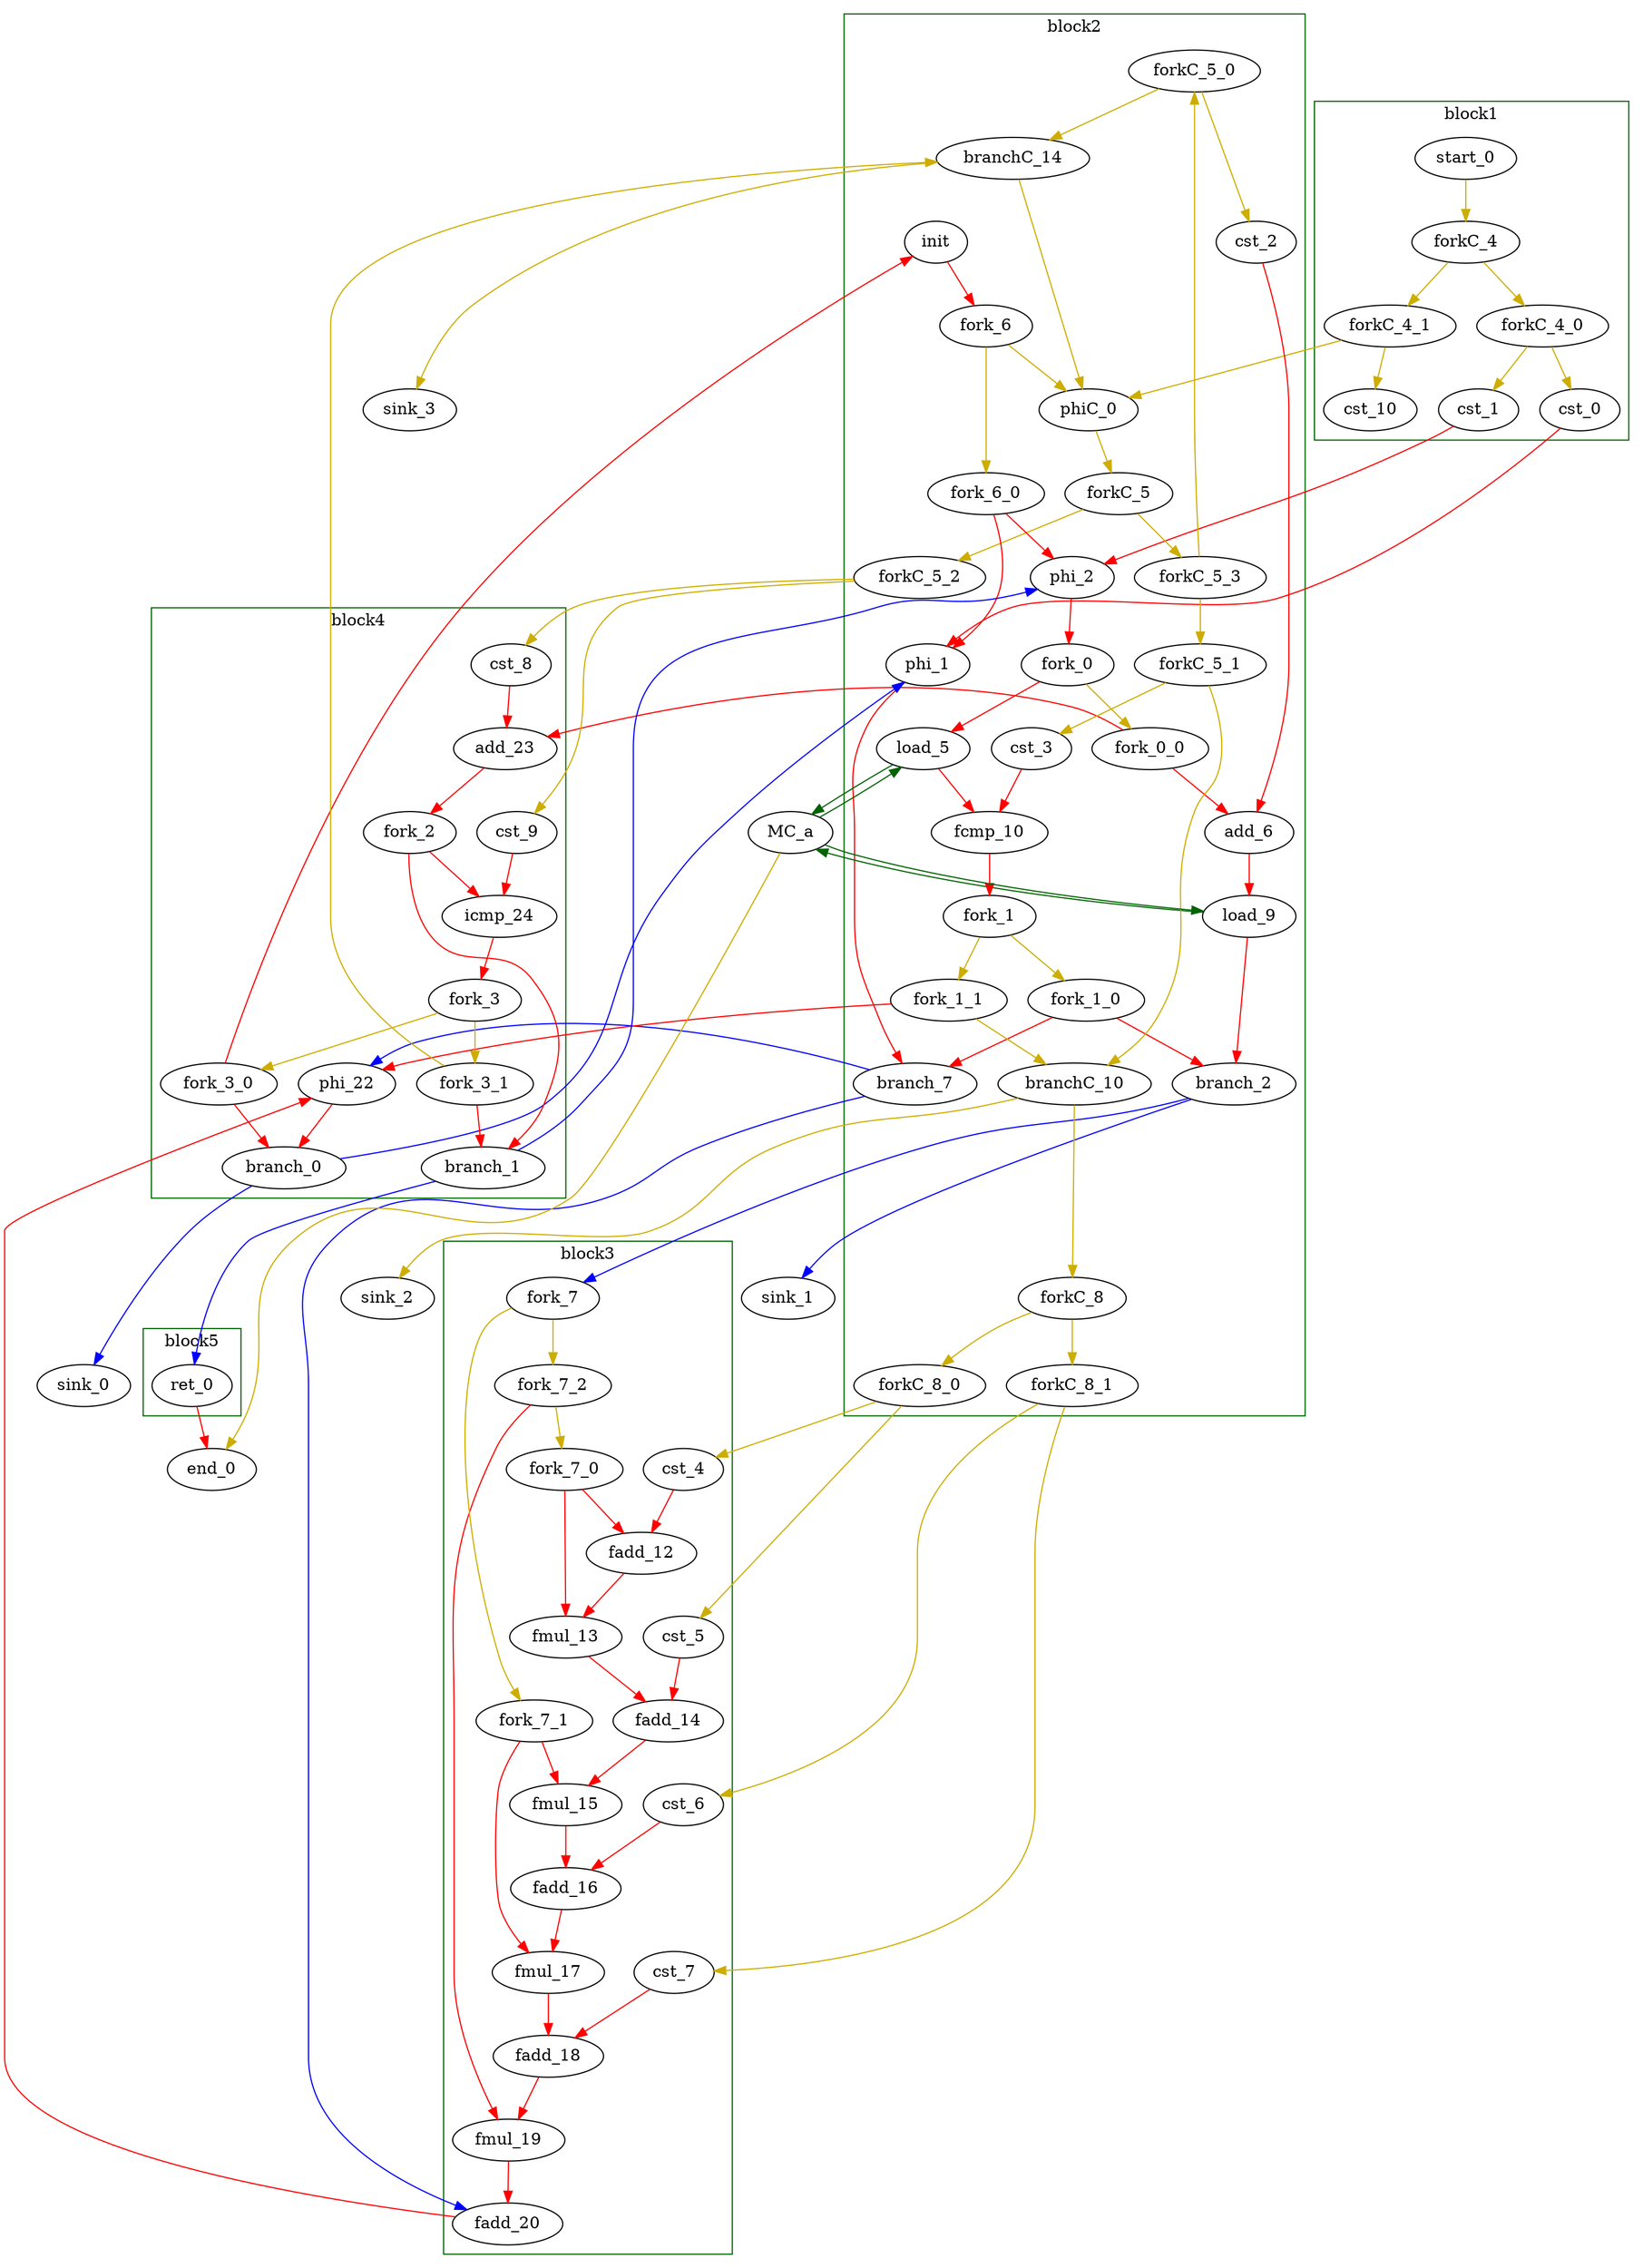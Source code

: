 Digraph G {
	splines=spline;
//DHLS version: 0.1.1" [shape = "none" pos = "20,20!"]

	subgraph cluster_0 {
	color = "darkgreen";
		label = "block1";
		"cst_0" [type = "Constant", bbID= 1, in = "in1:32", out = "out1:32", value = "0x00000000", tagged=false, taggers_num=0, tagger_id=-1];
		"cst_1" [type = "Constant", bbID= 1, in = "in1:32", out = "out1:32", value = "0x00000000", tagged=false, taggers_num=0, tagger_id=-1];
		"start_0" [type = "Entry", control= "true", bbID= 1, in = "in1:0", out = "out1:0", tagged=false, taggers_num=0, tagger_id=-1];
		"cst_10" [type = "Constant", bbID= 1, in = "in1:32", out = "out1:32", value = "0x00000000", tagged=false, taggers_num=0, tagger_id=-1];
		"forkC_4_0" [type = "fork Bool 2", bbID= 1, in = "in1:0", out = "out1:0 out2:0", tagged = false, taggers_num = 0, tagger_id = -1];
		"forkC_4_1" [type = "fork Bool 2", bbID= 1, in = "in1:0", out = "out1:0 out2:0", tagged = false, taggers_num = 0, tagger_id = -1];
		"forkC_4" [type = "fork Bool 2", bbID= 1, in = "in1:0", out = "out1:0 out2:0", tagged = false, taggers_num = 0, tagger_id = -1];

	}

	subgraph cluster_1 {
	color = "darkgreen";
		label = "block2";
		"phi_1" [type = "mux T", bbID= 2, in = "in1?:1 in2:32 in3:32 ", out = "out1:32", delay=0.366, tagged=false, taggers_num=0, tagger_id=-1];
		"phi_2" [type = "mux T", bbID= 2, in = "in1?:1 in2:32 in3:32 ", out = "out1:32", delay=0.366, tagged=false, taggers_num=0, tagger_id=-1];
		"load_5" [type = "Operator", bbID= 2, op = "mc_load_op",bbID= 2, portId= 0, offset= 0, in = "in1:32 in2:32", out = "out1:32 out2:32 ", delay=0.000, latency=2, II=1, tagged=false, taggers_num=0, tagger_id=-1];
		"cst_2" [type = "Constant", bbID= 2, in = "in1:32", out = "out1:32", value = "0x00000001", tagged=false, taggers_num=0, tagger_id=-1];
		"add_6" [type = "Operator", bbID= 2, op = "add_op", in = "in1:32 in2:32 ", out = "out1:32 ", delay=1.693, latency=0, II=1, tagged=false, taggers_num=0, tagger_id=-1];
		"load_9" [type = "Operator", bbID= 2, op = "mc_load_op",bbID= 2, portId= 1, offset= 0, in = "in1:32 in2:32", out = "out1:32 out2:32 ", delay=0.000, latency=2, II=1, tagged=false, taggers_num=0, tagger_id=-1];
		"cst_3" [type = "Constant", bbID= 2, in = "in1:32", out = "out1:32", value = "0x00000000", tagged=false, taggers_num=0, tagger_id=-1];
		"fcmp_10" [type = "Operator", bbID= 2, op = "fcmp_ult_op", in = "in1:32 in2:32 ", out = "out1:1 ", delay=0.966, latency=2, II=1, tagged=false, taggers_num=0, tagger_id=-1];
		"phiC_0" [type = "mux T", bbID= 2, in = "in1?:1 in2:0 in3:0 ", out = "out1:0", delay=0.166, tagged=false, taggers_num=0, tagger_id=-1];
		"init" [type = "init Bool false", bbID= 2, in = "in1:32 ", out = "out1:32", delay=0.366, tagged=false, taggers_num=0, tagger_id=-1];
		"branch_2" [type = "branch T", bbID= 2,  in = "in1:32 in2?:1", out = "out1+:32 out2-:32", tagged=false, taggers_num=0, tagger_id=-1];
		"branch_7" [type = "branch T", bbID= 2,  in = "in1:32 in2?:1", out = "out1+:32 out2-:32", tagged=false, taggers_num=0, tagger_id=-1];
		"branchC_10" [type = "branch T", bbID= 2,  in = "in1:0 in2?:1", out = "out1+:0 out2-:0", tagged=false, taggers_num=0, tagger_id=-1];
		"branchC_14" [type = "branch T", bbID= 2,  in = "in1:0 in2?:1*i", out = "out1+:0 out2-:0", tagged=false, taggers_num=0, tagger_id=-1];
		"fork_0_0" [type = "fork Bool 2", bbID= 2, in = "in1:32", out = "out1:32 out2:32", tagged = false, taggers_num = 0, tagger_id = -1];
		"fork_0" [type = "fork Bool 2", bbID= 2, in = "in1:32", out = "out1:32 out2:32", tagged = false, taggers_num = 0, tagger_id = -1];
		"fork_1_0" [type = "fork Bool 2", bbID= 2, in = "in1:32", out = "out1:32 out2:32", tagged = false, taggers_num = 0, tagger_id = -1];
		"fork_1_1" [type = "fork Bool 2", bbID= 2, in = "in1:32", out = "out1:32 out2:32", tagged = false, taggers_num = 0, tagger_id = -1];
		"fork_1" [type = "fork Bool 2", bbID= 2, in = "in1:32", out = "out1:32 out2:32", tagged = false, taggers_num = 0, tagger_id = -1];
		"forkC_5_0" [type = "fork Bool 2", bbID= 2, in = "in1:0", out = "out1:0 out2:0", tagged = false, taggers_num = 0, tagger_id = -1];
		"forkC_5_1" [type = "fork Bool 2", bbID= 2, in = "in1:0", out = "out1:0 out2:0", tagged = false, taggers_num = 0, tagger_id = -1];
		"forkC_5_2" [type = "fork Bool 2", bbID= 2, in = "in1:0", out = "out1:0 out2:0", tagged = false, taggers_num = 0, tagger_id = -1];
		"forkC_5_3" [type = "fork Bool 2", bbID= 2, in = "in1:0", out = "out1:0 out2:0", tagged = false, taggers_num = 0, tagger_id = -1];
		"forkC_5" [type = "fork Bool 2", bbID= 2, in = "in1:0", out = "out1:0 out2:0", tagged = false, taggers_num = 0, tagger_id = -1];
		"fork_6_0" [type = "fork Bool 2", bbID= 2, in = "in1:32", out = "out1:32 out2:32", tagged = false, taggers_num = 0, tagger_id = -1];
		"fork_6" [type = "fork Bool 2", bbID= 2, in = "in1:32", out = "out1:32 out2:32", tagged = false, taggers_num = 0, tagger_id = -1];
		"forkC_8_0" [type = "fork Bool 2", bbID= 2, in = "in1:0", out = "out1:0 out2:0", tagged = false, taggers_num = 1, tagger_id = -1];
		"forkC_8_1" [type = "fork Bool 2", bbID= 2, in = "in1:0", out = "out1:0 out2:0", tagged = false, taggers_num = 1, tagger_id = -1];
		"forkC_8" [type = "fork Bool 2", bbID= 2, in = "in1:0", out = "out1:0 out2:0", tagged = false, taggers_num = 1, tagger_id = -1];

	}

	subgraph cluster_2 {
	color = "darkgreen";
		label = "block3";
		"cst_4" [type = "Constant", bbID= 3, in = "in1:32", out = "out1:32", value = "0x3F23D70A", tagged=false, taggers_num=0, tagger_id=-1];
		"fadd_12" [type = "Operator", bbID= 3, op = "fadd_op", in = "in1:32 in2:32 ", out = "out1:32 ", delay=0.966, latency=10, II=1, tagged=false, taggers_num=0, tagger_id=-1];
		"fmul_13" [type = "Operator", bbID= 3, op = "fmul_op", in = "in1:32 in2:32 ", out = "out1:32 ", delay=0.966, latency=6, II=1, tagged=false, taggers_num=0, tagger_id=-1];
		"cst_5" [type = "Constant", bbID= 3, in = "in1:32", out = "out1:32", value = "0x3F333333", tagged=false, taggers_num=0, tagger_id=-1];
		"fadd_14" [type = "Operator", bbID= 3, op = "fadd_op", in = "in1:32 in2:32 ", out = "out1:32 ", delay=0.966, latency=10, II=1, tagged=false, taggers_num=0, tagger_id=-1];
		"fmul_15" [type = "Operator", bbID= 3, op = "fmul_op", in = "in1:32 in2:32 ", out = "out1:32 ", delay=0.966, latency=6, II=1, tagged=false, taggers_num=0, tagger_id=-1];
		"cst_6" [type = "Constant", bbID= 3, in = "in1:32", out = "out1:32", value = "0x3E570A3D", tagged=false, taggers_num=0, tagger_id=-1];
		"fadd_16" [type = "Operator", bbID= 3, op = "fadd_op", in = "in1:32 in2:32 ", out = "out1:32 ", delay=0.966, latency=10, II=1, tagged=false, taggers_num=0, tagger_id=-1];
		"fmul_17" [type = "Operator", bbID= 3, op = "fmul_op", in = "in1:32 in2:32 ", out = "out1:32 ", delay=0.966, latency=6, II=1, tagged=false, taggers_num=0, tagger_id=-1];
		"cst_7" [type = "Constant", bbID= 3, in = "in1:32", out = "out1:32", value = "0x3EA8F5C3", tagged=false, taggers_num=0, tagger_id=-1];
		"fadd_18" [type = "Operator", bbID= 3, op = "fadd_op", in = "in1:32 in2:32 ", out = "out1:32 ", delay=0.966, latency=10, II=1, tagged=false, taggers_num=0, tagger_id=-1];
		"fmul_19" [type = "Operator", bbID= 3, op = "fmul_op", in = "in1:32 in2:32 ", out = "out1:32 ", delay=0.966, latency=6, II=1, tagged=false, taggers_num=0, tagger_id=-1];
		"fadd_20" [type = "Operator", bbID= 3, op = "fadd_op", in = "in1:32 in2:32 ", out = "out1:32 ", delay=0.966, latency=10, II=1, tagged=false, taggers_num=0, tagger_id=-1];
		"fork_7_0" [type = "fork Bool 2", bbID= 3, in = "in1:32", out = "out1:32 out2:32", tagged = false, taggers_num = 0, tagger_id = -1];
		"fork_7_1" [type = "fork Bool 2", bbID= 3, in = "in1:32", out = "out1:32 out2:32", tagged = false, taggers_num = 0, tagger_id = -1];
		"fork_7_2" [type = "fork Bool 2", bbID= 3, in = "in1:32", out = "out1:32 out2:32", tagged = false, taggers_num = 0, tagger_id = -1];
		"fork_7" [type = "fork Bool 2", bbID= 3, in = "in1:32", out = "out1:32 out2:32", tagged = false, taggers_num = 0, tagger_id = -1];

	}

	subgraph cluster_3 {
	color = "darkgreen";
		label = "block4";
		"phi_22" [type = "mux T", bbID= 4, in = "in1?:1 in2:32 in3:32 ", out = "out1:32", delay=0.366, tagged=false, taggers_num=0, tagger_id=-1];
		"cst_8" [type = "Constant", bbID= 4, in = "in1:32", out = "out1:32", value = "0x00000001", tagged=false, taggers_num=0, tagger_id=-1];
		"add_23" [type = "Operator", bbID= 4, op = "add_op", in = "in1:32 in2:32 ", out = "out1:32 ", delay=1.693, latency=0, II=1, tagged=false, taggers_num=0, tagger_id=-1];
		"cst_9" [type = "Constant", bbID= 4, in = "in1:32", out = "out1:32", value = "0x000003E7", tagged=false, taggers_num=0, tagger_id=-1];
		"icmp_24" [type = "Operator", bbID= 4, op = "icmp_ult_op", in = "in1:32 in2:32 ", out = "out1:1 ", delay=1.530, latency=0, II=1, tagged=false, taggers_num=0, tagger_id=-1];
		"branch_0" [type = "branch T", bbID= 4,  in = "in1:32 in2?:1*i", out = "out1+:32 out2-:32", tagged=false, taggers_num=0, tagger_id=-1];
		"branch_1" [type = "branch T", bbID= 4,  in = "in1:32 in2?:1*i", out = "out1+:32 out2-:32", tagged=false, taggers_num=0, tagger_id=-1];
		"fork_2" [type = "fork Bool 2", bbID= 4, in = "in1:32", out = "out1:32 out2:32 ", tagged=false, taggers_num=0, tagger_id=-1];
		"fork_3_0" [type = "fork Bool 2", bbID= 4, in = "in1:32", out = "out1:32 out2:32", tagged = false, taggers_num = 0, tagger_id = -1];
		"fork_3_1" [type = "fork Bool 2", bbID= 4, in = "in1:32", out = "out1:32 out2:32", tagged = false, taggers_num = 0, tagger_id = -1];
		"fork_3" [type = "fork Bool 2", bbID= 4, in = "in1:32", out = "out1:32 out2:32", tagged = false, taggers_num = 0, tagger_id = -1];

	}

	subgraph cluster_4 {
	color = "darkgreen";
		label = "block5";
		"ret_0" [type = "Operator", bbID= 5, op = "ret_op", in = "in1:32 ", out = "out1:32 ", delay=0.000, latency=0, II=1, tagged=false, taggers_num=0, tagger_id=-1];

	}
	"MC_a" [type = "MC", bbID= 0, in = "in1:32*l0a in2:32*l1a ", out = "out1:32*l0d out2:32*l1d out3:0*e ", memory = "a", bbcount = 0, ldcount = 2, stcount = 0];
	"sink_0" [type = "Sink", bbID= 0, in = "in1:32"];
	"sink_1" [type = "Sink", bbID= 0, in = "in1:32"];
	"sink_2" [type = "Sink", bbID= 0, in = "in1:0"];
	"sink_3" [type = "Sink", bbID= 0, in = "in1:0"];
	"end_0" [type = "Exit", bbID= 0, in = "in1:0*e  in2:32 ", out = "out1:32" ];

	"load_5" -> "MC_a" [color = "darkgreen", mem_address = "true", from = "out2", to = "in1"];
	"MC_a" -> "load_5" [color = "darkgreen", mem_address = "false", from = "out1", to = "in1"];
	"load_9" -> "MC_a" [color = "darkgreen", mem_address = "true", from = "out2", to = "in2"];
	"MC_a" -> "load_9" [color = "darkgreen", mem_address = "false", from = "out2", to = "in1"];
	"MC_a" -> "end_0" [color = "gold3", from = "out3", to = "in1"];
	"cst_0" -> "phi_1" [color = "red", from = "out1", to = "in2"];
	"phi_1" -> "branch_7" [color = "red", from = "out1", to = "in1"];
	"cst_1" -> "phi_2" [color = "red", from = "out1", to = "in2"];
	"phi_2" -> "fork_0" [color = "red", from = "out1", to = "in1"];
	"load_5" -> "fcmp_10" [color = "red", from = "out1", to = "in1"];
	"cst_2" -> "add_6" [color = "red", from = "out1", to = "in2"];
	"add_6" -> "load_9" [color = "red", from = "out1", to = "in2"];
	"load_9" -> "branch_2" [color = "red", from = "out1", to = "in1"];
	"cst_3" -> "fcmp_10" [color = "red", from = "out1", to = "in2"];
	"fcmp_10" -> "fork_1" [color = "red", from = "out1", to = "in1"];
	"cst_4" -> "fadd_12" [color = "red", from = "out1", to = "in2"];
	"fadd_12" -> "fmul_13" [color = "red", from = "out1", to = "in1"];
	"fmul_13" -> "fadd_14" [color = "red", from = "out1", to = "in1"];
	"cst_5" -> "fadd_14" [color = "red", from = "out1", to = "in2"];
	"fadd_14" -> "fmul_15" [color = "red", from = "out1", to = "in1"];
	"fmul_15" -> "fadd_16" [color = "red", from = "out1", to = "in1"];
	"cst_6" -> "fadd_16" [color = "red", from = "out1", to = "in2"];
	"fadd_16" -> "fmul_17" [color = "red", from = "out1", to = "in1"];
	"fmul_17" -> "fadd_18" [color = "red", from = "out1", to = "in1"];
	"cst_7" -> "fadd_18" [color = "red", from = "out1", to = "in2"];
	"fadd_18" -> "fmul_19" [color = "red", from = "out1", to = "in1"];
	"fmul_19" -> "fadd_20" [color = "red", from = "out1", to = "in2"];
	"fadd_20" -> "phi_22" [color = "red", from = "out1", to = "in2"];
	"phi_22" -> "branch_0" [color = "red", from = "out1", to = "in1"];
	"cst_8" -> "add_23" [color = "red", from = "out1", to = "in2"];
	"add_23" -> "fork_2" [color = "red", from = "out1", to = "in1"];
	"cst_9" -> "icmp_24" [color = "red", from = "out1", to = "in2"];
	"icmp_24" -> "fork_3" [color = "red", from = "out1", to = "in1"];
	"ret_0" -> "end_0" [color = "red", from = "out1", to = "in2"];
	"start_0" -> "forkC_4" [color = "gold3", from = "out1", to = "in1"];
	"phiC_0" -> "forkC_5" [color = "gold3", from = "out1", to = "in1"];
	"branch_0" -> "sink_0" [color = "blue", minlen = 3, from = "out1", to = "in1"];
	"branch_0" -> "phi_1" [color = "blue", minlen = 3, from = "out2", to = "in3"];
	"init" -> "fork_6" [color = "red", from = "out1", to = "in1"];
	"branch_1" -> "ret_0" [color = "blue", minlen = 3, from = "out1", to = "in1"];
	"branch_1" -> "phi_2" [color = "blue", minlen = 3, from = "out2", to = "in3"];
	"branch_2" -> "sink_1" [color = "blue", minlen = 3, from = "out1", to = "in1"];
	"branch_2" -> "fork_7" [color = "blue", minlen = 3, from = "out2", to = "in1"];
	"branch_7" -> "phi_22" [color = "blue", minlen = 3, from = "out1", to = "in3"];
	"branch_7" -> "fadd_20" [color = "blue", minlen = 3, from = "out2", to = "in1"];
	"branchC_10" -> "sink_2" [color = "gold3", minlen = 3, from = "out1", to = "in1"];
	"branchC_10" -> "forkC_8" [color = "gold3", minlen = 3, from = "out2", to = "in1"];
	"branchC_14" -> "sink_3" [color = "gold3", minlen = 3, from = "out1", to = "in1"];
	"branchC_14" -> "phiC_0" [color = "gold3", minlen = 3, from = "out2", to = "in3"];
    "fork_7_0" -> "fadd_12" [color = "red", from = "out1", to = "in1"];
    "fork_7_0" -> "fmul_13" [color = "red", from = "out2", to = "in2"];
    "fork_7_1" -> "fmul_15" [color = "red", from = "out1", to = "in2"];
    "fork_7_1" -> "fmul_17" [color = "red", from = "out2", to = "in2"];
    "fork_7_2" -> "fmul_19" [color = "red", from = "out1", to = "in2"];
    "fork_7_2" -> "fork_7_0" [color = "gold3", from = "out2", to = "in1"];
    "fork_7" -> "fork_7_1" [color = "gold3", from = "out1", to = "in1"];
    "fork_7" -> "fork_7_2" [color = "gold3", from = "out2", to = "in1"];
    "fork_0_0" -> "add_6" [color = "red", from = "out1", to = "in1"];
    "fork_0_0" -> "add_23" [color = "red", from = "out2", to = "in1"];
    "fork_0" -> load_5 [color = red, from = "out1", to = in2];
    "fork_0" -> "fork_0_0" [color = "gold3", from = "out2", to = "in1"];
    "fork_1_0" -> "branch_2" [color = "red", from = "out1", to = "in2"];
    "fork_1_0" -> "branch_7" [color = "red", from = "out2", to = "in2"];
    "fork_1_1" -> "branchC_10" [color = "gold3", from = "out1", to = "in2"];
    "fork_1_1" -> "phi_22" [color = "red", from = "out2", to = "in1"];
    "fork_1" -> "fork_1_0" [color = "gold3", from = "out1", to = "in1"];
    "fork_1" -> "fork_1_1" [color = "gold3", from = "out2", to = "in1"];
	"fork_2" -> "icmp_24" [color = "red", from = "out1", to = "in1"];
	"fork_2" -> "branch_1" [color = "red", from = "out2", to = "in1"];
    "fork_3_0" -> "branch_0" [color = "red", from = "out1", to = "in2"];
    "fork_3_0" -> "init" [color = "red", from = "out2", to = "in1"];
    "fork_3_1" -> "branch_1" [color = "red", from = "out1", to = "in2"];
    "fork_3_1" -> "branchC_14" [color = "gold3", from = "out2", to = "in2"];
    "fork_3" -> "fork_3_0" [color = "gold3", from = "out1", to = "in1"];
    "fork_3" -> "fork_3_1" [color = "gold3", from = "out2", to = "in1"];
    "forkC_4_0" -> "cst_0" [color = "gold3", from = "out1", to = "in1"];
    "forkC_4_0" -> "cst_1" [color = "gold3", from = "out2", to = "in1"];
    "forkC_4_1" -> "phiC_0" [color = "gold3", from = "out1", to = "in2"];
    "forkC_4_1" -> "cst_10" [color = "gold3", from = "out2", to = "in1"];
    "forkC_4" -> "forkC_4_0" [color = "gold3", from = "out1", to = "in1"];
    "forkC_4" -> "forkC_4_1" [color = "gold3", from = "out2", to = "in1"];
    "forkC_5_0" -> "cst_2" [color = "gold3", from = "out1", to = "in1"];
    "forkC_5_0" -> "branchC_14" [color = "gold3", from = "out2", to = "in1"];
    "forkC_5_1" -> "cst_3" [color = "gold3", from = "out1", to = "in1"];
    "forkC_5_1" -> "branchC_10" [color = "gold3", from = "out2", to = "in1"];
    "forkC_5_2" -> "cst_8" [color = "gold3", from = "out1", to = "in1"];
    "forkC_5_2" -> "cst_9" [color = "gold3", from = "out2", to = "in1"];
    "forkC_5_3" -> "forkC_5_0" [color = "gold3", from = "out1", to = "in1"];
    "forkC_5_3" -> "forkC_5_1" [color = "gold3", from = "out2", to = "in1"];
    "forkC_5" -> "forkC_5_2" [color = "gold3", from = "out1", to = "in1"];
    "forkC_5" -> "forkC_5_3" [color = "gold3", from = "out2", to = "in1"];
    "fork_6_0" -> "phi_1" [color = "red", from = "out1", to = "in1"];
    "fork_6_0" -> "phi_2" [color = "red", from = "out2", to = "in1"];
    "fork_6" -> phiC_0 [color = gold3, from = "out1", to = in1];
    "fork_6" -> "fork_6_0" [color = "gold3", from = "out2", to = "in1"];
    "forkC_8_0" -> "cst_4" [color = "gold3", from = "out1", to = "in1"];
    "forkC_8_0" -> "cst_5" [color = "gold3", from = "out2", to = "in1"];
    "forkC_8_1" -> "cst_6" [color = "gold3", from = "out1", to = "in1"];
    "forkC_8_1" -> "cst_7" [color = "gold3", from = "out2", to = "in1"];
    "forkC_8" -> "forkC_8_0" [color = "gold3", from = "out1", to = "in1"];
    "forkC_8" -> "forkC_8_1" [color = "gold3", from = "out2", to = "in1"];

}